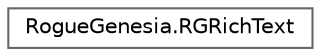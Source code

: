 digraph "Graphical Class Hierarchy"
{
 // LATEX_PDF_SIZE
  bgcolor="transparent";
  edge [fontname=Helvetica,fontsize=10,labelfontname=Helvetica,labelfontsize=10];
  node [fontname=Helvetica,fontsize=10,shape=box,height=0.2,width=0.4];
  rankdir="LR";
  Node0 [label="RogueGenesia.RGRichText",height=0.2,width=0.4,color="grey40", fillcolor="white", style="filled",URL="$class_rogue_genesia_1_1_r_g_rich_text.html",tooltip=" "];
}
